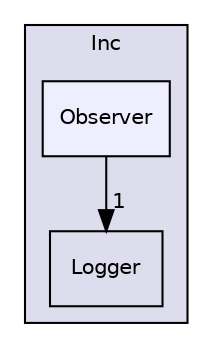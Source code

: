 digraph "Inc/Observer" {
  compound=true
  node [ fontsize="10", fontname="Helvetica"];
  edge [ labelfontsize="10", labelfontname="Helvetica"];
  subgraph clusterdir_f93dfce691d792349f1c14ede440e2e6 {
    graph [ bgcolor="#ddddee", pencolor="black", label="Inc" fontname="Helvetica", fontsize="10", URL="dir_f93dfce691d792349f1c14ede440e2e6.html"]
  dir_2c32bfa2b74ae16b20f831c78206cd98 [shape=box label="Logger" URL="dir_2c32bfa2b74ae16b20f831c78206cd98.html"];
  dir_4bd9f3a81803dd66bd1625c33d12cd83 [shape=box, label="Observer", style="filled", fillcolor="#eeeeff", pencolor="black", URL="dir_4bd9f3a81803dd66bd1625c33d12cd83.html"];
  }
  dir_4bd9f3a81803dd66bd1625c33d12cd83->dir_2c32bfa2b74ae16b20f831c78206cd98 [headlabel="1", labeldistance=1.5 headhref="dir_000004_000003.html"];
}
